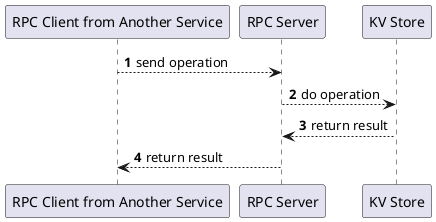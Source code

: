 @startuml 接收rpc流程

participant "RPC Client from Another Service" as rc
participant "RPC Server" as rs
participant "KV Store" as kv

autonumber
rc --> rs: send operation
rs --> kv: do operation
kv --> rs: return result
rs --> rc: return result

@enduml